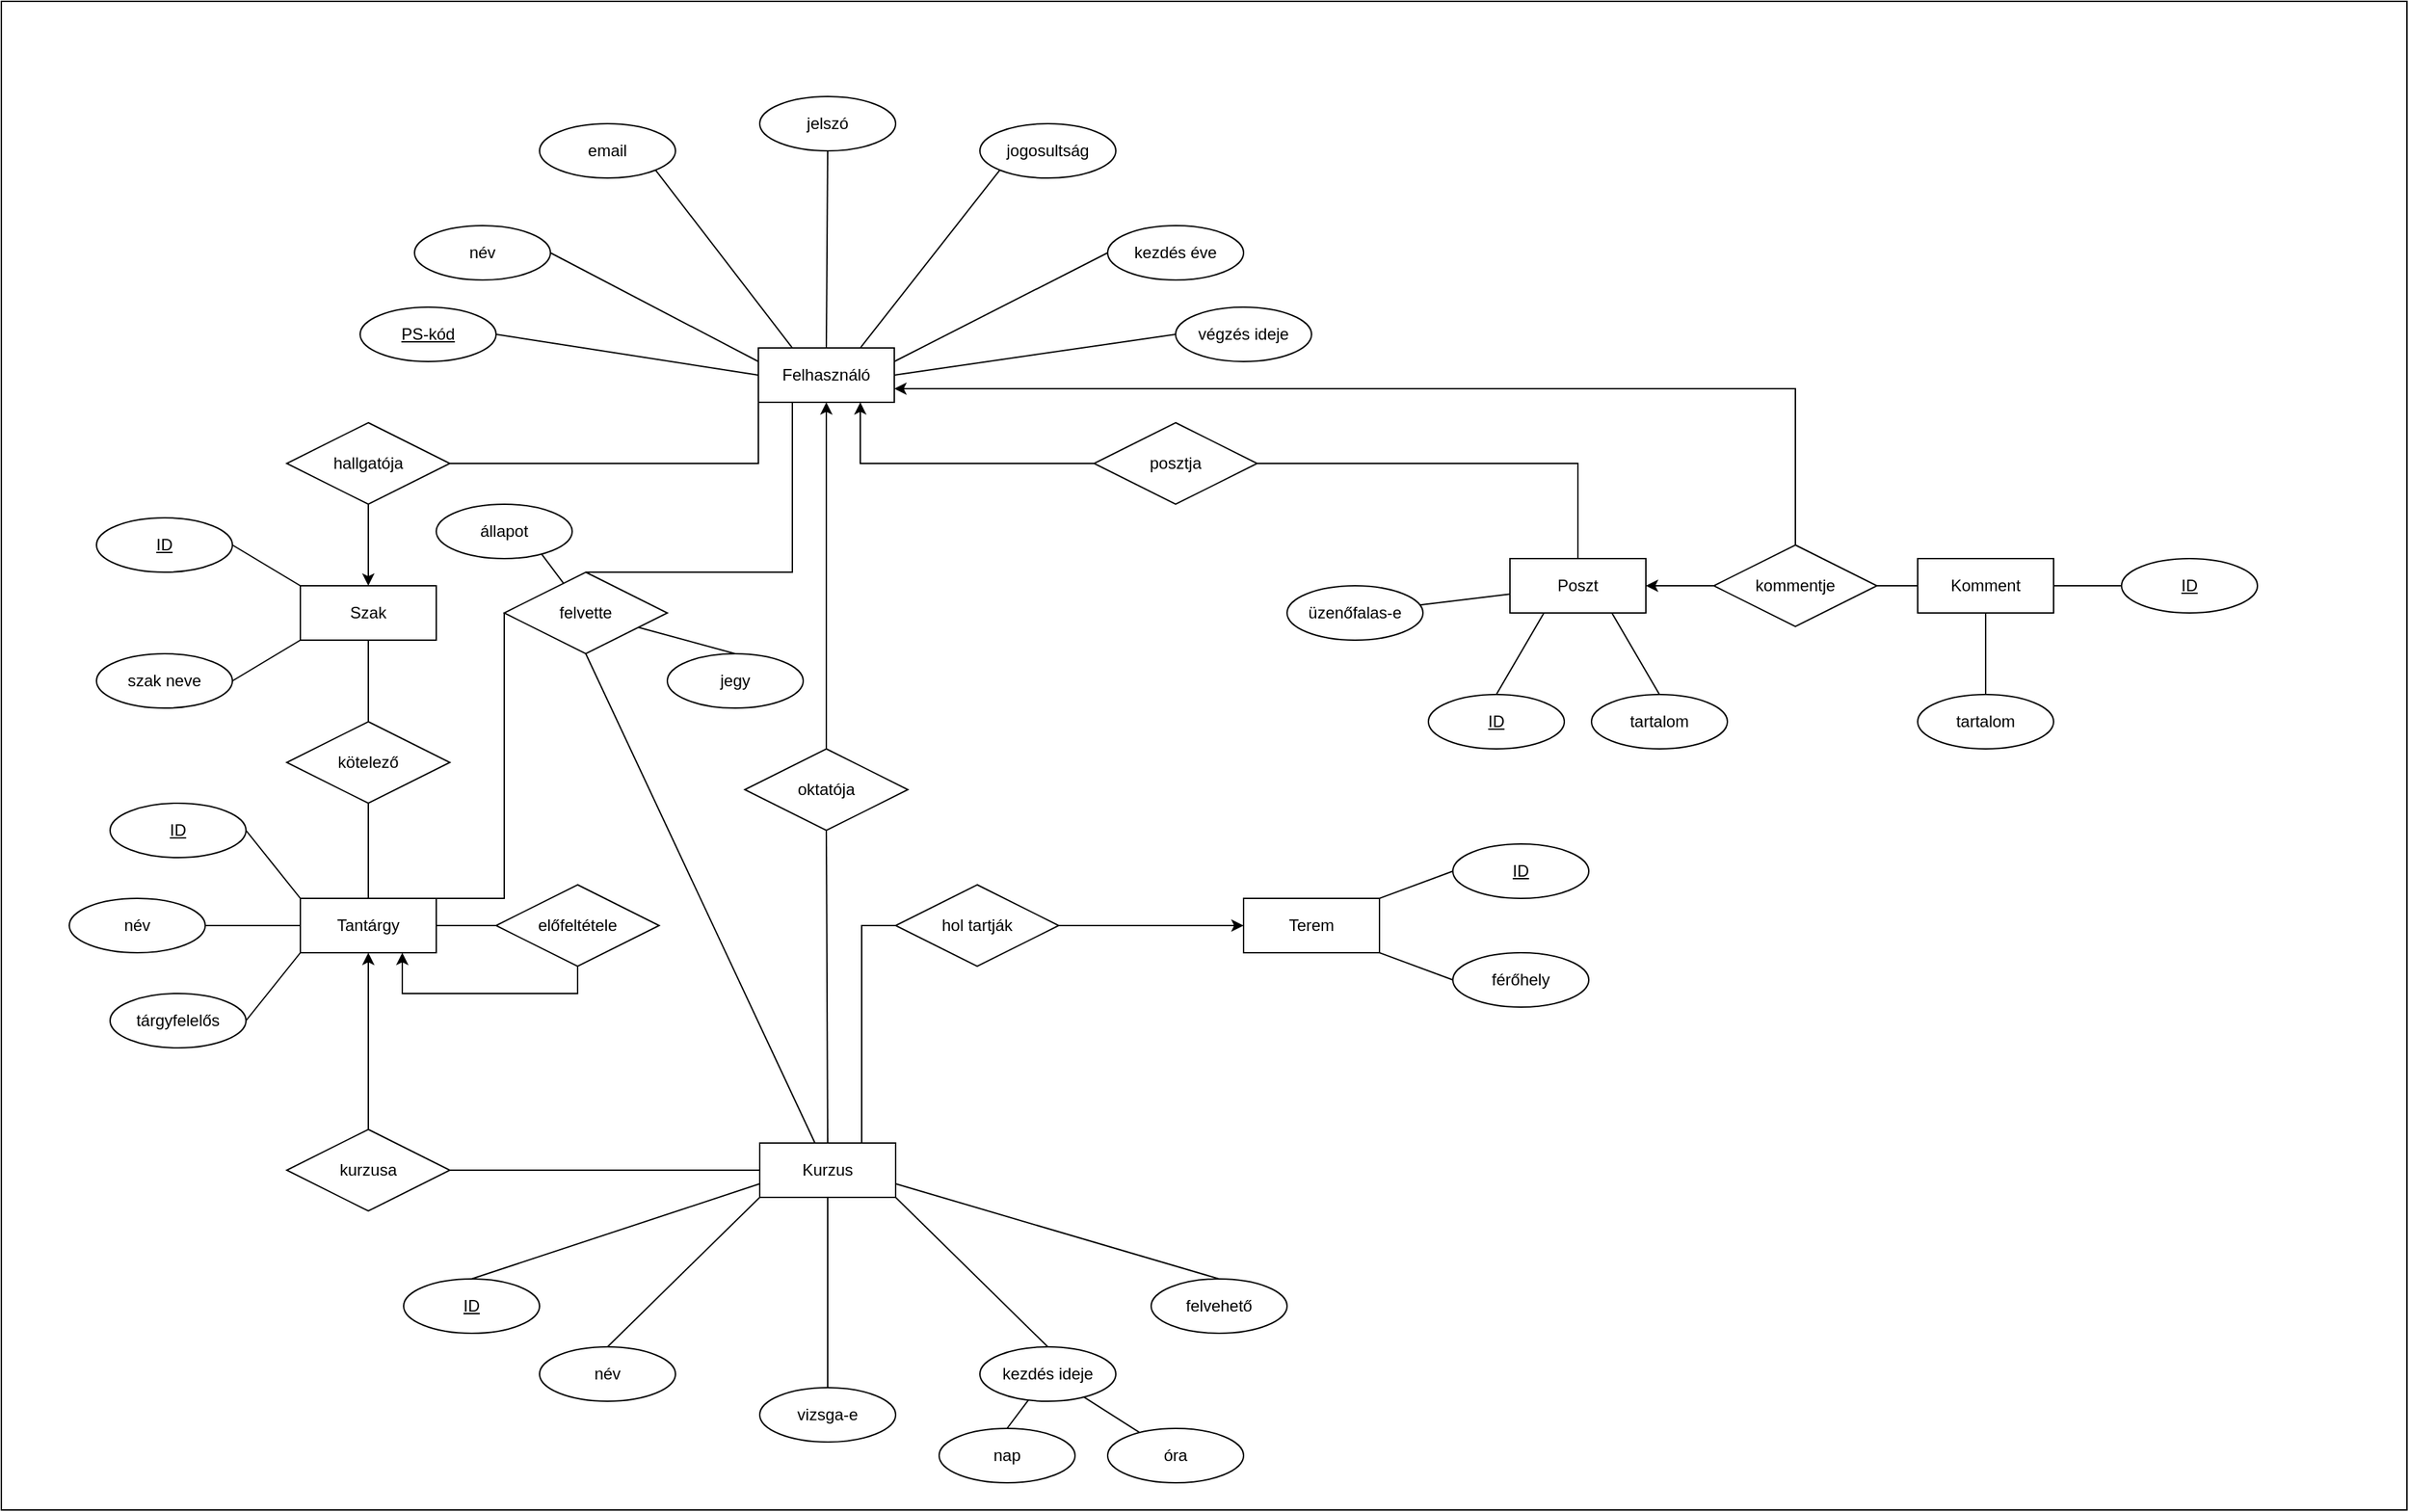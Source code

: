 <mxfile version="21.8.2" type="device">
  <diagram name="Page-1" id="Y0e6SzUFCuxDYkB4po60">
    <mxGraphModel dx="3379" dy="2397" grid="1" gridSize="10" guides="1" tooltips="1" connect="1" arrows="1" fold="1" page="1" pageScale="1" pageWidth="827" pageHeight="1169" math="0" shadow="0">
      <root>
        <mxCell id="0" />
        <mxCell id="1" parent="0" />
        <mxCell id="MBS28KYhD1e06h57C5Vg-29" value="" style="rounded=0;whiteSpace=wrap;html=1;" parent="1" vertex="1">
          <mxGeometry x="-200" y="-340" width="1770" height="1110" as="geometry" />
        </mxCell>
        <mxCell id="FNG3ygOvm1-tkv7uxaXg-1" value="Felhasználó" style="whiteSpace=wrap;html=1;align=center;" parent="1" vertex="1">
          <mxGeometry x="357" y="-85" width="100" height="40" as="geometry" />
        </mxCell>
        <mxCell id="FNG3ygOvm1-tkv7uxaXg-2" value="Terem" style="whiteSpace=wrap;html=1;align=center;" parent="1" vertex="1">
          <mxGeometry x="714" y="320" width="100" height="40" as="geometry" />
        </mxCell>
        <mxCell id="FNG3ygOvm1-tkv7uxaXg-3" value="Szak" style="whiteSpace=wrap;html=1;align=center;" parent="1" vertex="1">
          <mxGeometry x="20" y="90" width="100" height="40" as="geometry" />
        </mxCell>
        <mxCell id="FNG3ygOvm1-tkv7uxaXg-8" value="Kurzus" style="whiteSpace=wrap;html=1;align=center;" parent="1" vertex="1">
          <mxGeometry x="358" y="500" width="100" height="40" as="geometry" />
        </mxCell>
        <mxCell id="FNG3ygOvm1-tkv7uxaXg-12" value="Tantárgy" style="whiteSpace=wrap;html=1;align=center;" parent="1" vertex="1">
          <mxGeometry x="20" y="320" width="100" height="40" as="geometry" />
        </mxCell>
        <mxCell id="FNG3ygOvm1-tkv7uxaXg-16" value="végzés ideje" style="ellipse;whiteSpace=wrap;html=1;align=center;" parent="1" vertex="1">
          <mxGeometry x="664" y="-115" width="100" height="40" as="geometry" />
        </mxCell>
        <mxCell id="FNG3ygOvm1-tkv7uxaXg-17" value="jogosultság" style="ellipse;whiteSpace=wrap;html=1;align=center;" parent="1" vertex="1">
          <mxGeometry x="520" y="-250" width="100" height="40" as="geometry" />
        </mxCell>
        <mxCell id="FNG3ygOvm1-tkv7uxaXg-20" value="email" style="ellipse;whiteSpace=wrap;html=1;align=center;" parent="1" vertex="1">
          <mxGeometry x="196" y="-250" width="100" height="40" as="geometry" />
        </mxCell>
        <mxCell id="FNG3ygOvm1-tkv7uxaXg-21" value="név" style="ellipse;whiteSpace=wrap;html=1;align=center;" parent="1" vertex="1">
          <mxGeometry x="104" y="-175" width="100" height="40" as="geometry" />
        </mxCell>
        <mxCell id="FNG3ygOvm1-tkv7uxaXg-22" value="kezdés éve" style="ellipse;whiteSpace=wrap;html=1;align=center;" parent="1" vertex="1">
          <mxGeometry x="614" y="-175" width="100" height="40" as="geometry" />
        </mxCell>
        <mxCell id="FNG3ygOvm1-tkv7uxaXg-23" value="" style="endArrow=none;html=1;rounded=0;entryX=0;entryY=0.5;entryDx=0;entryDy=0;exitX=1;exitY=0.5;exitDx=0;exitDy=0;" parent="1" source="FNG3ygOvm1-tkv7uxaXg-31" target="FNG3ygOvm1-tkv7uxaXg-1" edge="1">
          <mxGeometry relative="1" as="geometry">
            <mxPoint x="234" y="-35" as="sourcePoint" />
            <mxPoint x="594" y="135" as="targetPoint" />
          </mxGeometry>
        </mxCell>
        <mxCell id="FNG3ygOvm1-tkv7uxaXg-24" value="" style="endArrow=none;html=1;rounded=0;exitX=1;exitY=0.5;exitDx=0;exitDy=0;entryX=0;entryY=0.25;entryDx=0;entryDy=0;" parent="1" source="FNG3ygOvm1-tkv7uxaXg-21" target="FNG3ygOvm1-tkv7uxaXg-1" edge="1">
          <mxGeometry relative="1" as="geometry">
            <mxPoint x="244" y="-135" as="sourcePoint" />
            <mxPoint x="444" y="-105" as="targetPoint" />
          </mxGeometry>
        </mxCell>
        <mxCell id="FNG3ygOvm1-tkv7uxaXg-25" value="" style="endArrow=none;html=1;rounded=0;exitX=1;exitY=1;exitDx=0;exitDy=0;entryX=0.25;entryY=0;entryDx=0;entryDy=0;" parent="1" source="FNG3ygOvm1-tkv7uxaXg-20" target="FNG3ygOvm1-tkv7uxaXg-1" edge="1">
          <mxGeometry relative="1" as="geometry">
            <mxPoint x="194" y="-75" as="sourcePoint" />
            <mxPoint x="394" y="-45" as="targetPoint" />
          </mxGeometry>
        </mxCell>
        <mxCell id="FNG3ygOvm1-tkv7uxaXg-28" value="" style="endArrow=none;html=1;rounded=0;exitX=0;exitY=1;exitDx=0;exitDy=0;entryX=0.75;entryY=0;entryDx=0;entryDy=0;" parent="1" source="FNG3ygOvm1-tkv7uxaXg-17" target="FNG3ygOvm1-tkv7uxaXg-1" edge="1">
          <mxGeometry relative="1" as="geometry">
            <mxPoint x="224" y="-45" as="sourcePoint" />
            <mxPoint x="424" y="-15" as="targetPoint" />
          </mxGeometry>
        </mxCell>
        <mxCell id="FNG3ygOvm1-tkv7uxaXg-29" value="" style="endArrow=none;html=1;rounded=0;exitX=0;exitY=0.5;exitDx=0;exitDy=0;entryX=1;entryY=0.25;entryDx=0;entryDy=0;" parent="1" source="FNG3ygOvm1-tkv7uxaXg-22" target="FNG3ygOvm1-tkv7uxaXg-1" edge="1">
          <mxGeometry relative="1" as="geometry">
            <mxPoint x="234" y="-35" as="sourcePoint" />
            <mxPoint x="434" y="-5" as="targetPoint" />
          </mxGeometry>
        </mxCell>
        <mxCell id="FNG3ygOvm1-tkv7uxaXg-30" value="" style="endArrow=none;html=1;rounded=0;exitX=0;exitY=0.5;exitDx=0;exitDy=0;entryX=1;entryY=0.5;entryDx=0;entryDy=0;" parent="1" source="FNG3ygOvm1-tkv7uxaXg-16" target="FNG3ygOvm1-tkv7uxaXg-1" edge="1">
          <mxGeometry relative="1" as="geometry">
            <mxPoint x="244" y="-25" as="sourcePoint" />
            <mxPoint x="444" y="5" as="targetPoint" />
          </mxGeometry>
        </mxCell>
        <mxCell id="FNG3ygOvm1-tkv7uxaXg-31" value="PS-kód" style="ellipse;whiteSpace=wrap;html=1;align=center;fontStyle=4;" parent="1" vertex="1">
          <mxGeometry x="64" y="-115" width="100" height="40" as="geometry" />
        </mxCell>
        <mxCell id="FNG3ygOvm1-tkv7uxaXg-33" value="szak neve" style="ellipse;whiteSpace=wrap;html=1;align=center;" parent="1" vertex="1">
          <mxGeometry x="-130" y="140" width="100" height="40" as="geometry" />
        </mxCell>
        <mxCell id="FNG3ygOvm1-tkv7uxaXg-34" value="ID" style="ellipse;whiteSpace=wrap;html=1;align=center;fontStyle=4;" parent="1" vertex="1">
          <mxGeometry x="-130" y="40" width="100" height="40" as="geometry" />
        </mxCell>
        <mxCell id="FNG3ygOvm1-tkv7uxaXg-35" value="" style="endArrow=none;html=1;rounded=0;entryX=0;entryY=0;entryDx=0;entryDy=0;exitX=1;exitY=0.5;exitDx=0;exitDy=0;" parent="1" source="FNG3ygOvm1-tkv7uxaXg-34" target="FNG3ygOvm1-tkv7uxaXg-3" edge="1">
          <mxGeometry relative="1" as="geometry">
            <mxPoint x="151" y="80" as="sourcePoint" />
            <mxPoint x="344" y="130" as="targetPoint" />
          </mxGeometry>
        </mxCell>
        <mxCell id="FNG3ygOvm1-tkv7uxaXg-36" value="" style="endArrow=none;html=1;rounded=0;entryX=0;entryY=1;entryDx=0;entryDy=0;exitX=1;exitY=0.5;exitDx=0;exitDy=0;" parent="1" source="FNG3ygOvm1-tkv7uxaXg-33" target="FNG3ygOvm1-tkv7uxaXg-3" edge="1">
          <mxGeometry relative="1" as="geometry">
            <mxPoint x="324" y="-10" as="sourcePoint" />
            <mxPoint x="517" y="40" as="targetPoint" />
          </mxGeometry>
        </mxCell>
        <mxCell id="FNG3ygOvm1-tkv7uxaXg-37" value="tárgyfelelős" style="ellipse;whiteSpace=wrap;html=1;align=center;" parent="1" vertex="1">
          <mxGeometry x="-120" y="390" width="100" height="40" as="geometry" />
        </mxCell>
        <mxCell id="FNG3ygOvm1-tkv7uxaXg-38" value="ID" style="ellipse;whiteSpace=wrap;html=1;align=center;fontStyle=4;" parent="1" vertex="1">
          <mxGeometry x="-120" y="250" width="100" height="40" as="geometry" />
        </mxCell>
        <mxCell id="FNG3ygOvm1-tkv7uxaXg-39" value="név" style="ellipse;whiteSpace=wrap;html=1;align=center;" parent="1" vertex="1">
          <mxGeometry x="-150" y="320" width="100" height="40" as="geometry" />
        </mxCell>
        <mxCell id="FNG3ygOvm1-tkv7uxaXg-41" value="" style="endArrow=none;html=1;rounded=0;entryX=0;entryY=0;entryDx=0;entryDy=0;exitX=1;exitY=0.5;exitDx=0;exitDy=0;" parent="1" source="FNG3ygOvm1-tkv7uxaXg-38" target="FNG3ygOvm1-tkv7uxaXg-12" edge="1">
          <mxGeometry relative="1" as="geometry">
            <mxPoint x="364" y="-80" as="sourcePoint" />
            <mxPoint x="557" y="-30" as="targetPoint" />
          </mxGeometry>
        </mxCell>
        <mxCell id="FNG3ygOvm1-tkv7uxaXg-42" value="" style="endArrow=none;html=1;rounded=0;entryX=0;entryY=0.5;entryDx=0;entryDy=0;exitX=1;exitY=0.5;exitDx=0;exitDy=0;" parent="1" source="FNG3ygOvm1-tkv7uxaXg-39" target="FNG3ygOvm1-tkv7uxaXg-12" edge="1">
          <mxGeometry relative="1" as="geometry">
            <mxPoint x="374" y="-70" as="sourcePoint" />
            <mxPoint x="567" y="-20" as="targetPoint" />
          </mxGeometry>
        </mxCell>
        <mxCell id="FNG3ygOvm1-tkv7uxaXg-43" value="" style="endArrow=none;html=1;rounded=0;entryX=0;entryY=1;entryDx=0;entryDy=0;exitX=1;exitY=0.5;exitDx=0;exitDy=0;" parent="1" source="FNG3ygOvm1-tkv7uxaXg-37" target="FNG3ygOvm1-tkv7uxaXg-12" edge="1">
          <mxGeometry relative="1" as="geometry">
            <mxPoint x="384" y="-60" as="sourcePoint" />
            <mxPoint x="577" y="-10" as="targetPoint" />
          </mxGeometry>
        </mxCell>
        <mxCell id="FNG3ygOvm1-tkv7uxaXg-44" value="ID" style="ellipse;whiteSpace=wrap;html=1;align=center;fontStyle=4;" parent="1" vertex="1">
          <mxGeometry x="96" y="600" width="100" height="40" as="geometry" />
        </mxCell>
        <mxCell id="FNG3ygOvm1-tkv7uxaXg-45" value="kezdés ideje" style="ellipse;whiteSpace=wrap;html=1;align=center;" parent="1" vertex="1">
          <mxGeometry x="520" y="650" width="100" height="40" as="geometry" />
        </mxCell>
        <mxCell id="FNG3ygOvm1-tkv7uxaXg-47" value="név" style="ellipse;whiteSpace=wrap;html=1;align=center;" parent="1" vertex="1">
          <mxGeometry x="196" y="650" width="100" height="40" as="geometry" />
        </mxCell>
        <mxCell id="FNG3ygOvm1-tkv7uxaXg-50" value="felvehető" style="ellipse;whiteSpace=wrap;html=1;align=center;" parent="1" vertex="1">
          <mxGeometry x="646" y="600" width="100" height="40" as="geometry" />
        </mxCell>
        <mxCell id="FNG3ygOvm1-tkv7uxaXg-51" value="" style="endArrow=none;html=1;rounded=0;entryX=0;entryY=1;entryDx=0;entryDy=0;exitX=0.5;exitY=0;exitDx=0;exitDy=0;" parent="1" source="FNG3ygOvm1-tkv7uxaXg-47" target="FNG3ygOvm1-tkv7uxaXg-8" edge="1">
          <mxGeometry relative="1" as="geometry">
            <mxPoint x="566" y="675" as="sourcePoint" />
            <mxPoint x="759" y="725" as="targetPoint" />
          </mxGeometry>
        </mxCell>
        <mxCell id="FNG3ygOvm1-tkv7uxaXg-52" value="" style="endArrow=none;html=1;rounded=0;entryX=0;entryY=0.75;entryDx=0;entryDy=0;exitX=0.5;exitY=0;exitDx=0;exitDy=0;" parent="1" source="FNG3ygOvm1-tkv7uxaXg-44" target="FNG3ygOvm1-tkv7uxaXg-8" edge="1">
          <mxGeometry relative="1" as="geometry">
            <mxPoint x="626" y="530" as="sourcePoint" />
            <mxPoint x="819" y="580" as="targetPoint" />
          </mxGeometry>
        </mxCell>
        <mxCell id="FNG3ygOvm1-tkv7uxaXg-55" value="" style="endArrow=none;html=1;rounded=0;entryX=1;entryY=1;entryDx=0;entryDy=0;exitX=0.5;exitY=0;exitDx=0;exitDy=0;" parent="1" source="FNG3ygOvm1-tkv7uxaXg-45" target="FNG3ygOvm1-tkv7uxaXg-8" edge="1">
          <mxGeometry relative="1" as="geometry">
            <mxPoint x="416" y="705" as="sourcePoint" />
            <mxPoint x="466" y="745" as="targetPoint" />
          </mxGeometry>
        </mxCell>
        <mxCell id="FNG3ygOvm1-tkv7uxaXg-56" value="" style="endArrow=none;html=1;rounded=0;entryX=1;entryY=0.75;entryDx=0;entryDy=0;exitX=0.5;exitY=0;exitDx=0;exitDy=0;" parent="1" source="FNG3ygOvm1-tkv7uxaXg-50" target="FNG3ygOvm1-tkv7uxaXg-8" edge="1">
          <mxGeometry relative="1" as="geometry">
            <mxPoint x="426" y="715" as="sourcePoint" />
            <mxPoint x="476" y="755" as="targetPoint" />
          </mxGeometry>
        </mxCell>
        <mxCell id="FNG3ygOvm1-tkv7uxaXg-58" value="" style="endArrow=none;html=1;rounded=0;entryX=0;entryY=0.5;entryDx=0;entryDy=0;exitX=1;exitY=0;exitDx=0;exitDy=0;" parent="1" source="FNG3ygOvm1-tkv7uxaXg-2" target="FNG3ygOvm1-tkv7uxaXg-59" edge="1">
          <mxGeometry relative="1" as="geometry">
            <mxPoint x="284" y="870" as="sourcePoint" />
            <mxPoint x="908" y="260" as="targetPoint" />
          </mxGeometry>
        </mxCell>
        <mxCell id="FNG3ygOvm1-tkv7uxaXg-59" value="ID" style="ellipse;whiteSpace=wrap;html=1;align=center;fontStyle=4;" parent="1" vertex="1">
          <mxGeometry x="868" y="280" width="100" height="40" as="geometry" />
        </mxCell>
        <mxCell id="FNG3ygOvm1-tkv7uxaXg-61" value="férőhely" style="ellipse;whiteSpace=wrap;html=1;align=center;" parent="1" vertex="1">
          <mxGeometry x="868" y="360" width="100" height="40" as="geometry" />
        </mxCell>
        <mxCell id="FNG3ygOvm1-tkv7uxaXg-62" value="" style="endArrow=none;html=1;rounded=0;entryX=0;entryY=0.5;entryDx=0;entryDy=0;exitX=1;exitY=1;exitDx=0;exitDy=0;" parent="1" source="FNG3ygOvm1-tkv7uxaXg-2" target="FNG3ygOvm1-tkv7uxaXg-61" edge="1">
          <mxGeometry relative="1" as="geometry">
            <mxPoint x="824" y="330" as="sourcePoint" />
            <mxPoint x="874" y="270" as="targetPoint" />
          </mxGeometry>
        </mxCell>
        <mxCell id="iiWgL1HOI85wy5H_4PJJ-1" value="kötelező" style="shape=rhombus;perimeter=rhombusPerimeter;whiteSpace=wrap;html=1;align=center;" parent="1" vertex="1">
          <mxGeometry x="10" y="190" width="120" height="60" as="geometry" />
        </mxCell>
        <mxCell id="iiWgL1HOI85wy5H_4PJJ-3" value="" style="endArrow=none;html=1;rounded=0;entryX=0.5;entryY=0;entryDx=0;entryDy=0;exitX=0.5;exitY=1;exitDx=0;exitDy=0;" parent="1" source="iiWgL1HOI85wy5H_4PJJ-1" target="FNG3ygOvm1-tkv7uxaXg-12" edge="1">
          <mxGeometry relative="1" as="geometry">
            <mxPoint x="182" y="160" as="sourcePoint" />
            <mxPoint x="394" y="100" as="targetPoint" />
          </mxGeometry>
        </mxCell>
        <mxCell id="iiWgL1HOI85wy5H_4PJJ-4" value="" style="endArrow=none;html=1;rounded=0;entryX=0.5;entryY=0;entryDx=0;entryDy=0;exitX=0.5;exitY=1;exitDx=0;exitDy=0;" parent="1" source="FNG3ygOvm1-tkv7uxaXg-3" target="iiWgL1HOI85wy5H_4PJJ-1" edge="1">
          <mxGeometry relative="1" as="geometry">
            <mxPoint x="192" y="170" as="sourcePoint" />
            <mxPoint x="404" y="110" as="targetPoint" />
          </mxGeometry>
        </mxCell>
        <mxCell id="iiWgL1HOI85wy5H_4PJJ-7" style="edgeStyle=orthogonalEdgeStyle;rounded=0;orthogonalLoop=1;jettySize=auto;html=1;exitX=0.5;exitY=1;exitDx=0;exitDy=0;entryX=0.75;entryY=1;entryDx=0;entryDy=0;" parent="1" source="iiWgL1HOI85wy5H_4PJJ-5" target="FNG3ygOvm1-tkv7uxaXg-12" edge="1">
          <mxGeometry relative="1" as="geometry" />
        </mxCell>
        <mxCell id="iiWgL1HOI85wy5H_4PJJ-5" value="előfeltétele" style="shape=rhombus;perimeter=rhombusPerimeter;whiteSpace=wrap;html=1;align=center;" parent="1" vertex="1">
          <mxGeometry x="164" y="310" width="120" height="60" as="geometry" />
        </mxCell>
        <mxCell id="iiWgL1HOI85wy5H_4PJJ-6" value="" style="endArrow=none;html=1;rounded=0;entryX=0;entryY=0.5;entryDx=0;entryDy=0;exitX=1;exitY=0.5;exitDx=0;exitDy=0;" parent="1" source="FNG3ygOvm1-tkv7uxaXg-12" target="iiWgL1HOI85wy5H_4PJJ-5" edge="1">
          <mxGeometry relative="1" as="geometry">
            <mxPoint x="80" y="260" as="sourcePoint" />
            <mxPoint x="80" y="330" as="targetPoint" />
          </mxGeometry>
        </mxCell>
        <mxCell id="iiWgL1HOI85wy5H_4PJJ-16" style="edgeStyle=orthogonalEdgeStyle;rounded=0;orthogonalLoop=1;jettySize=auto;html=1;exitX=1;exitY=0.5;exitDx=0;exitDy=0;" parent="1" source="iiWgL1HOI85wy5H_4PJJ-11" target="FNG3ygOvm1-tkv7uxaXg-2" edge="1">
          <mxGeometry relative="1" as="geometry" />
        </mxCell>
        <mxCell id="iiWgL1HOI85wy5H_4PJJ-11" value="hol tartják" style="shape=rhombus;perimeter=rhombusPerimeter;whiteSpace=wrap;html=1;align=center;" parent="1" vertex="1">
          <mxGeometry x="458" y="310" width="120" height="60" as="geometry" />
        </mxCell>
        <mxCell id="iiWgL1HOI85wy5H_4PJJ-17" value="" style="endArrow=none;html=1;rounded=0;entryX=0.75;entryY=0;entryDx=0;entryDy=0;exitX=0;exitY=0.5;exitDx=0;exitDy=0;" parent="1" source="iiWgL1HOI85wy5H_4PJJ-11" target="FNG3ygOvm1-tkv7uxaXg-8" edge="1">
          <mxGeometry relative="1" as="geometry">
            <mxPoint x="455.0" y="340" as="sourcePoint" />
            <mxPoint x="430" y="500" as="targetPoint" />
            <Array as="points">
              <mxPoint x="433" y="340" />
            </Array>
          </mxGeometry>
        </mxCell>
        <mxCell id="iiWgL1HOI85wy5H_4PJJ-18" value="vizsga-e" style="ellipse;whiteSpace=wrap;html=1;align=center;" parent="1" vertex="1">
          <mxGeometry x="358" y="680" width="100" height="40" as="geometry" />
        </mxCell>
        <mxCell id="iiWgL1HOI85wy5H_4PJJ-19" value="" style="endArrow=none;html=1;rounded=0;entryX=0.5;entryY=1;entryDx=0;entryDy=0;exitX=0.5;exitY=0;exitDx=0;exitDy=0;" parent="1" source="iiWgL1HOI85wy5H_4PJJ-18" target="FNG3ygOvm1-tkv7uxaXg-8" edge="1">
          <mxGeometry relative="1" as="geometry">
            <mxPoint x="344" y="690" as="sourcePoint" />
            <mxPoint x="393" y="550" as="targetPoint" />
          </mxGeometry>
        </mxCell>
        <mxCell id="iiWgL1HOI85wy5H_4PJJ-20" value="felvette" style="shape=rhombus;perimeter=rhombusPerimeter;whiteSpace=wrap;html=1;align=center;" parent="1" vertex="1">
          <mxGeometry x="170" y="80" width="120" height="60" as="geometry" />
        </mxCell>
        <mxCell id="iiWgL1HOI85wy5H_4PJJ-21" value="" style="endArrow=none;html=1;rounded=0;entryX=1;entryY=0;entryDx=0;entryDy=0;exitX=0;exitY=0.5;exitDx=0;exitDy=0;" parent="1" source="iiWgL1HOI85wy5H_4PJJ-20" target="FNG3ygOvm1-tkv7uxaXg-12" edge="1">
          <mxGeometry relative="1" as="geometry">
            <mxPoint x="204" y="240" as="sourcePoint" />
            <mxPoint x="204" y="310" as="targetPoint" />
            <Array as="points">
              <mxPoint x="170" y="320" />
            </Array>
          </mxGeometry>
        </mxCell>
        <mxCell id="iiWgL1HOI85wy5H_4PJJ-24" value="" style="endArrow=none;html=1;rounded=0;entryX=0.5;entryY=0;entryDx=0;entryDy=0;" parent="1" source="iiWgL1HOI85wy5H_4PJJ-20" target="iiWgL1HOI85wy5H_4PJJ-25" edge="1">
          <mxGeometry relative="1" as="geometry">
            <mxPoint x="80" y="260" as="sourcePoint" />
            <mxPoint x="280" y="200" as="targetPoint" />
          </mxGeometry>
        </mxCell>
        <mxCell id="iiWgL1HOI85wy5H_4PJJ-25" value="állapot" style="ellipse;whiteSpace=wrap;html=1;align=center;" parent="1" vertex="1">
          <mxGeometry x="120" y="30" width="100" height="40" as="geometry" />
        </mxCell>
        <mxCell id="iiWgL1HOI85wy5H_4PJJ-27" style="edgeStyle=orthogonalEdgeStyle;rounded=0;orthogonalLoop=1;jettySize=auto;html=1;exitX=0.5;exitY=0;exitDx=0;exitDy=0;entryX=0.5;entryY=1;entryDx=0;entryDy=0;" parent="1" source="iiWgL1HOI85wy5H_4PJJ-26" target="FNG3ygOvm1-tkv7uxaXg-12" edge="1">
          <mxGeometry relative="1" as="geometry" />
        </mxCell>
        <mxCell id="iiWgL1HOI85wy5H_4PJJ-26" value="kurzusa" style="shape=rhombus;perimeter=rhombusPerimeter;whiteSpace=wrap;html=1;align=center;" parent="1" vertex="1">
          <mxGeometry x="10" y="490" width="120" height="60" as="geometry" />
        </mxCell>
        <mxCell id="iiWgL1HOI85wy5H_4PJJ-28" value="" style="endArrow=none;html=1;rounded=0;entryX=0;entryY=0.5;entryDx=0;entryDy=0;exitX=1;exitY=0.5;exitDx=0;exitDy=0;" parent="1" source="iiWgL1HOI85wy5H_4PJJ-26" target="FNG3ygOvm1-tkv7uxaXg-8" edge="1">
          <mxGeometry relative="1" as="geometry">
            <mxPoint x="80" y="260" as="sourcePoint" />
            <mxPoint x="80" y="330" as="targetPoint" />
          </mxGeometry>
        </mxCell>
        <mxCell id="08EwN0tUtyBcPGY-wh3K-1" style="edgeStyle=orthogonalEdgeStyle;rounded=0;orthogonalLoop=1;jettySize=auto;html=1;" edge="1" parent="1" source="iiWgL1HOI85wy5H_4PJJ-29" target="FNG3ygOvm1-tkv7uxaXg-3">
          <mxGeometry relative="1" as="geometry" />
        </mxCell>
        <mxCell id="iiWgL1HOI85wy5H_4PJJ-29" value="hallgatója" style="shape=rhombus;perimeter=rhombusPerimeter;whiteSpace=wrap;html=1;align=center;" parent="1" vertex="1">
          <mxGeometry x="10" y="-30" width="120" height="60" as="geometry" />
        </mxCell>
        <mxCell id="iiWgL1HOI85wy5H_4PJJ-36" style="edgeStyle=orthogonalEdgeStyle;rounded=0;orthogonalLoop=1;jettySize=auto;html=1;entryX=0.5;entryY=1;entryDx=0;entryDy=0;" parent="1" source="iiWgL1HOI85wy5H_4PJJ-34" target="FNG3ygOvm1-tkv7uxaXg-1" edge="1">
          <mxGeometry relative="1" as="geometry" />
        </mxCell>
        <mxCell id="iiWgL1HOI85wy5H_4PJJ-34" value="oktatója" style="shape=rhombus;perimeter=rhombusPerimeter;whiteSpace=wrap;html=1;align=center;" parent="1" vertex="1">
          <mxGeometry x="347" y="210" width="120" height="60" as="geometry" />
        </mxCell>
        <mxCell id="iiWgL1HOI85wy5H_4PJJ-35" value="" style="endArrow=none;html=1;rounded=0;entryX=0.5;entryY=1;entryDx=0;entryDy=0;exitX=0.5;exitY=0;exitDx=0;exitDy=0;" parent="1" source="FNG3ygOvm1-tkv7uxaXg-8" target="iiWgL1HOI85wy5H_4PJJ-34" edge="1">
          <mxGeometry relative="1" as="geometry">
            <mxPoint x="130" y="350" as="sourcePoint" />
            <mxPoint x="174" y="350" as="targetPoint" />
          </mxGeometry>
        </mxCell>
        <mxCell id="iiWgL1HOI85wy5H_4PJJ-37" value="jelszó" style="ellipse;whiteSpace=wrap;html=1;align=center;" parent="1" vertex="1">
          <mxGeometry x="358" y="-270" width="100" height="40" as="geometry" />
        </mxCell>
        <mxCell id="iiWgL1HOI85wy5H_4PJJ-40" value="" style="endArrow=none;html=1;rounded=0;exitX=0.5;exitY=1;exitDx=0;exitDy=0;entryX=0.5;entryY=0;entryDx=0;entryDy=0;" parent="1" source="iiWgL1HOI85wy5H_4PJJ-37" target="FNG3ygOvm1-tkv7uxaXg-1" edge="1">
          <mxGeometry relative="1" as="geometry">
            <mxPoint x="417" y="-245" as="sourcePoint" />
            <mxPoint x="417" y="-75" as="targetPoint" />
          </mxGeometry>
        </mxCell>
        <mxCell id="MBS28KYhD1e06h57C5Vg-1" value="" style="endArrow=none;html=1;rounded=0;entryX=0;entryY=1;entryDx=0;entryDy=0;exitX=1;exitY=0.5;exitDx=0;exitDy=0;" parent="1" source="iiWgL1HOI85wy5H_4PJJ-29" target="FNG3ygOvm1-tkv7uxaXg-1" edge="1">
          <mxGeometry relative="1" as="geometry">
            <mxPoint x="80" y="50" as="sourcePoint" />
            <mxPoint x="80" y="100" as="targetPoint" />
            <Array as="points">
              <mxPoint x="357" />
            </Array>
          </mxGeometry>
        </mxCell>
        <mxCell id="MBS28KYhD1e06h57C5Vg-3" value="jegy" style="ellipse;whiteSpace=wrap;html=1;align=center;" parent="1" vertex="1">
          <mxGeometry x="290" y="140" width="100" height="40" as="geometry" />
        </mxCell>
        <mxCell id="MBS28KYhD1e06h57C5Vg-4" value="" style="endArrow=none;html=1;rounded=0;entryX=0.5;entryY=0;entryDx=0;entryDy=0;" parent="1" source="iiWgL1HOI85wy5H_4PJJ-20" target="MBS28KYhD1e06h57C5Vg-3" edge="1">
          <mxGeometry relative="1" as="geometry">
            <mxPoint x="240" y="150" as="sourcePoint" />
            <mxPoint x="307" y="170" as="targetPoint" />
          </mxGeometry>
        </mxCell>
        <mxCell id="MBS28KYhD1e06h57C5Vg-5" value="Poszt" style="whiteSpace=wrap;html=1;align=center;" parent="1" vertex="1">
          <mxGeometry x="910" y="70" width="100" height="40" as="geometry" />
        </mxCell>
        <mxCell id="MBS28KYhD1e06h57C5Vg-8" style="edgeStyle=orthogonalEdgeStyle;rounded=0;orthogonalLoop=1;jettySize=auto;html=1;entryX=0.75;entryY=1;entryDx=0;entryDy=0;" parent="1" source="MBS28KYhD1e06h57C5Vg-7" target="FNG3ygOvm1-tkv7uxaXg-1" edge="1">
          <mxGeometry relative="1" as="geometry" />
        </mxCell>
        <mxCell id="MBS28KYhD1e06h57C5Vg-7" value="posztja" style="shape=rhombus;perimeter=rhombusPerimeter;whiteSpace=wrap;html=1;align=center;" parent="1" vertex="1">
          <mxGeometry x="604" y="-30" width="120" height="60" as="geometry" />
        </mxCell>
        <mxCell id="MBS28KYhD1e06h57C5Vg-10" value="" style="endArrow=none;html=1;rounded=0;exitX=0.5;exitY=0;exitDx=0;exitDy=0;entryX=1;entryY=0.5;entryDx=0;entryDy=0;" parent="1" source="MBS28KYhD1e06h57C5Vg-5" target="MBS28KYhD1e06h57C5Vg-7" edge="1">
          <mxGeometry relative="1" as="geometry">
            <mxPoint x="674" y="-85" as="sourcePoint" />
            <mxPoint x="467" y="-55" as="targetPoint" />
            <Array as="points">
              <mxPoint x="960" />
            </Array>
          </mxGeometry>
        </mxCell>
        <mxCell id="MBS28KYhD1e06h57C5Vg-12" value="tartalom" style="ellipse;whiteSpace=wrap;html=1;align=center;" parent="1" vertex="1">
          <mxGeometry x="970" y="170" width="100" height="40" as="geometry" />
        </mxCell>
        <mxCell id="MBS28KYhD1e06h57C5Vg-13" value="ID" style="ellipse;whiteSpace=wrap;html=1;align=center;fontStyle=4;" parent="1" vertex="1">
          <mxGeometry x="850" y="170" width="100" height="40" as="geometry" />
        </mxCell>
        <mxCell id="MBS28KYhD1e06h57C5Vg-14" value="" style="endArrow=none;html=1;rounded=0;exitX=0.25;exitY=1;exitDx=0;exitDy=0;entryX=0.5;entryY=0;entryDx=0;entryDy=0;" parent="1" source="MBS28KYhD1e06h57C5Vg-5" target="MBS28KYhD1e06h57C5Vg-13" edge="1">
          <mxGeometry relative="1" as="geometry">
            <mxPoint x="920" y="100" as="sourcePoint" />
            <mxPoint x="714" y="280" as="targetPoint" />
          </mxGeometry>
        </mxCell>
        <mxCell id="MBS28KYhD1e06h57C5Vg-15" value="" style="endArrow=none;html=1;rounded=0;exitX=0.75;exitY=1;exitDx=0;exitDy=0;entryX=0.5;entryY=0;entryDx=0;entryDy=0;" parent="1" source="MBS28KYhD1e06h57C5Vg-5" target="MBS28KYhD1e06h57C5Vg-12" edge="1">
          <mxGeometry relative="1" as="geometry">
            <mxPoint x="945" y="120" as="sourcePoint" />
            <mxPoint x="910" y="180" as="targetPoint" />
          </mxGeometry>
        </mxCell>
        <mxCell id="MBS28KYhD1e06h57C5Vg-17" style="edgeStyle=orthogonalEdgeStyle;rounded=0;orthogonalLoop=1;jettySize=auto;html=1;entryX=1;entryY=0.5;entryDx=0;entryDy=0;exitX=0;exitY=0.5;exitDx=0;exitDy=0;" parent="1" source="08EwN0tUtyBcPGY-wh3K-9" target="MBS28KYhD1e06h57C5Vg-5" edge="1">
          <mxGeometry relative="1" as="geometry">
            <mxPoint x="1050" y="90" as="sourcePoint" />
          </mxGeometry>
        </mxCell>
        <mxCell id="MBS28KYhD1e06h57C5Vg-24" style="edgeStyle=orthogonalEdgeStyle;rounded=0;orthogonalLoop=1;jettySize=auto;html=1;entryX=1;entryY=0.75;entryDx=0;entryDy=0;exitX=0.5;exitY=0;exitDx=0;exitDy=0;" parent="1" source="08EwN0tUtyBcPGY-wh3K-9" target="FNG3ygOvm1-tkv7uxaXg-1" edge="1">
          <mxGeometry relative="1" as="geometry">
            <mxPoint x="1320" y="70" as="sourcePoint" />
          </mxGeometry>
        </mxCell>
        <mxCell id="MBS28KYhD1e06h57C5Vg-25" value="tartalom" style="ellipse;whiteSpace=wrap;html=1;align=center;" parent="1" vertex="1">
          <mxGeometry x="1210" y="170" width="100" height="40" as="geometry" />
        </mxCell>
        <mxCell id="MBS28KYhD1e06h57C5Vg-26" value="" style="endArrow=none;html=1;rounded=0;exitX=0.5;exitY=1;exitDx=0;exitDy=0;entryX=0.5;entryY=0;entryDx=0;entryDy=0;" parent="1" target="MBS28KYhD1e06h57C5Vg-25" edge="1">
          <mxGeometry relative="1" as="geometry">
            <mxPoint x="1260" y="110" as="sourcePoint" />
            <mxPoint x="1170" y="210" as="targetPoint" />
          </mxGeometry>
        </mxCell>
        <mxCell id="MBS28KYhD1e06h57C5Vg-27" value="" style="endArrow=none;html=1;rounded=0;entryX=0.25;entryY=1;entryDx=0;entryDy=0;exitX=0.5;exitY=0;exitDx=0;exitDy=0;" parent="1" source="iiWgL1HOI85wy5H_4PJJ-20" target="FNG3ygOvm1-tkv7uxaXg-1" edge="1">
          <mxGeometry relative="1" as="geometry">
            <mxPoint x="180" y="120" as="sourcePoint" />
            <mxPoint x="130" y="330" as="targetPoint" />
            <Array as="points">
              <mxPoint x="382" y="80" />
            </Array>
          </mxGeometry>
        </mxCell>
        <mxCell id="08EwN0tUtyBcPGY-wh3K-2" value="nap" style="ellipse;whiteSpace=wrap;html=1;align=center;" vertex="1" parent="1">
          <mxGeometry x="490" y="710" width="100" height="40" as="geometry" />
        </mxCell>
        <mxCell id="08EwN0tUtyBcPGY-wh3K-3" value="" style="endArrow=none;html=1;rounded=0;exitX=0.5;exitY=0;exitDx=0;exitDy=0;" edge="1" parent="1" source="08EwN0tUtyBcPGY-wh3K-2" target="FNG3ygOvm1-tkv7uxaXg-45">
          <mxGeometry relative="1" as="geometry">
            <mxPoint x="528" y="745" as="sourcePoint" />
            <mxPoint x="570" y="580" as="targetPoint" />
          </mxGeometry>
        </mxCell>
        <mxCell id="08EwN0tUtyBcPGY-wh3K-4" value="óra" style="ellipse;whiteSpace=wrap;html=1;align=center;" vertex="1" parent="1">
          <mxGeometry x="614" y="710" width="100" height="40" as="geometry" />
        </mxCell>
        <mxCell id="08EwN0tUtyBcPGY-wh3K-5" value="" style="endArrow=none;html=1;rounded=0;" edge="1" parent="1" source="08EwN0tUtyBcPGY-wh3K-4" target="FNG3ygOvm1-tkv7uxaXg-45">
          <mxGeometry relative="1" as="geometry">
            <mxPoint x="550" y="720" as="sourcePoint" />
            <mxPoint x="566" y="699" as="targetPoint" />
          </mxGeometry>
        </mxCell>
        <mxCell id="08EwN0tUtyBcPGY-wh3K-6" value="" style="endArrow=none;html=1;rounded=0;exitX=0.5;exitY=1;exitDx=0;exitDy=0;" edge="1" parent="1" source="iiWgL1HOI85wy5H_4PJJ-20" target="FNG3ygOvm1-tkv7uxaXg-8">
          <mxGeometry relative="1" as="geometry">
            <mxPoint x="180" y="120" as="sourcePoint" />
            <mxPoint x="130" y="330" as="targetPoint" />
            <Array as="points" />
          </mxGeometry>
        </mxCell>
        <mxCell id="08EwN0tUtyBcPGY-wh3K-7" value="üzenőfalas-e" style="ellipse;whiteSpace=wrap;html=1;align=center;" vertex="1" parent="1">
          <mxGeometry x="746" y="90" width="100" height="40" as="geometry" />
        </mxCell>
        <mxCell id="08EwN0tUtyBcPGY-wh3K-8" value="" style="endArrow=none;html=1;rounded=0;" edge="1" parent="1" source="MBS28KYhD1e06h57C5Vg-5" target="08EwN0tUtyBcPGY-wh3K-7">
          <mxGeometry relative="1" as="geometry">
            <mxPoint x="945" y="120" as="sourcePoint" />
            <mxPoint x="910" y="180" as="targetPoint" />
          </mxGeometry>
        </mxCell>
        <mxCell id="08EwN0tUtyBcPGY-wh3K-9" value="kommentje" style="shape=rhombus;perimeter=rhombusPerimeter;whiteSpace=wrap;html=1;align=center;" vertex="1" parent="1">
          <mxGeometry x="1060" y="60" width="120" height="60" as="geometry" />
        </mxCell>
        <mxCell id="08EwN0tUtyBcPGY-wh3K-10" value="Komment" style="whiteSpace=wrap;html=1;align=center;" vertex="1" parent="1">
          <mxGeometry x="1210" y="70" width="100" height="40" as="geometry" />
        </mxCell>
        <mxCell id="08EwN0tUtyBcPGY-wh3K-11" value="" style="endArrow=none;html=1;rounded=0;" edge="1" parent="1" source="08EwN0tUtyBcPGY-wh3K-10" target="08EwN0tUtyBcPGY-wh3K-9">
          <mxGeometry relative="1" as="geometry">
            <mxPoint x="1180" y="110" as="sourcePoint" />
            <mxPoint x="1180" y="170" as="targetPoint" />
          </mxGeometry>
        </mxCell>
        <mxCell id="08EwN0tUtyBcPGY-wh3K-12" value="ID" style="ellipse;whiteSpace=wrap;html=1;align=center;fontStyle=4;" vertex="1" parent="1">
          <mxGeometry x="1360" y="70" width="100" height="40" as="geometry" />
        </mxCell>
        <mxCell id="08EwN0tUtyBcPGY-wh3K-13" value="" style="endArrow=none;html=1;rounded=0;" edge="1" parent="1" source="08EwN0tUtyBcPGY-wh3K-10" target="08EwN0tUtyBcPGY-wh3K-12">
          <mxGeometry relative="1" as="geometry">
            <mxPoint x="1330" y="110" as="sourcePoint" />
            <mxPoint x="1365" y="170" as="targetPoint" />
          </mxGeometry>
        </mxCell>
      </root>
    </mxGraphModel>
  </diagram>
</mxfile>
